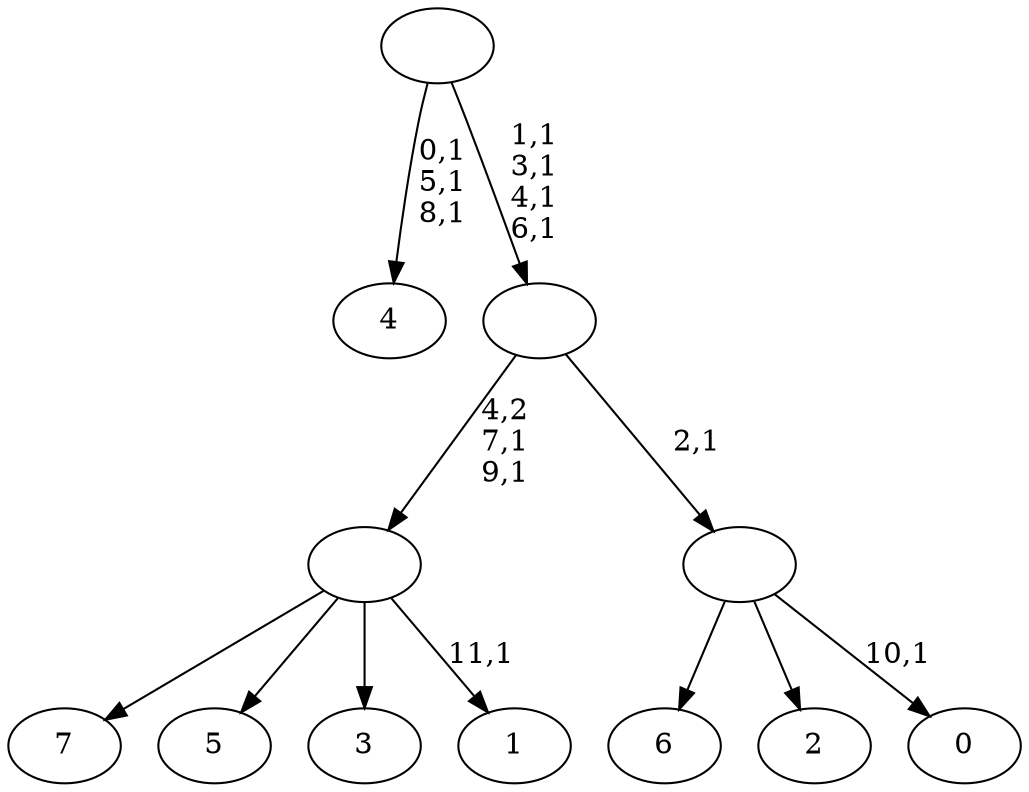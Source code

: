 digraph T {
	20 [label="7"]
	19 [label="6"]
	18 [label="5"]
	17 [label="4"]
	13 [label="3"]
	12 [label="2"]
	11 [label="1"]
	9 [label=""]
	7 [label="0"]
	5 [label=""]
	4 [label=""]
	0 [label=""]
	9 -> 11 [label="11,1"]
	9 -> 20 [label=""]
	9 -> 18 [label=""]
	9 -> 13 [label=""]
	5 -> 7 [label="10,1"]
	5 -> 19 [label=""]
	5 -> 12 [label=""]
	4 -> 9 [label="4,2\n7,1\n9,1"]
	4 -> 5 [label="2,1"]
	0 -> 4 [label="1,1\n3,1\n4,1\n6,1"]
	0 -> 17 [label="0,1\n5,1\n8,1"]
}
